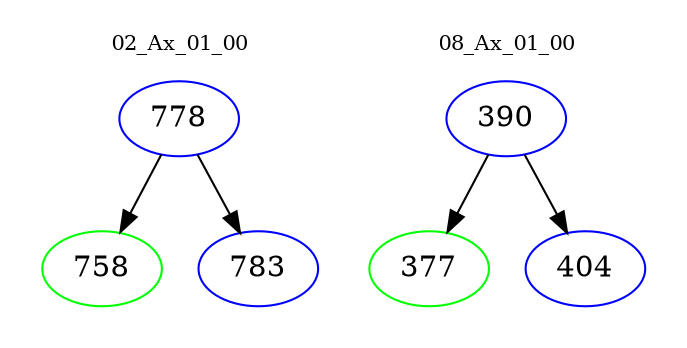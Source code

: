 digraph{
subgraph cluster_0 {
color = white
label = "02_Ax_01_00";
fontsize=10;
T0_778 [label="778", color="blue"]
T0_778 -> T0_758 [color="black"]
T0_758 [label="758", color="green"]
T0_778 -> T0_783 [color="black"]
T0_783 [label="783", color="blue"]
}
subgraph cluster_1 {
color = white
label = "08_Ax_01_00";
fontsize=10;
T1_390 [label="390", color="blue"]
T1_390 -> T1_377 [color="black"]
T1_377 [label="377", color="green"]
T1_390 -> T1_404 [color="black"]
T1_404 [label="404", color="blue"]
}
}
